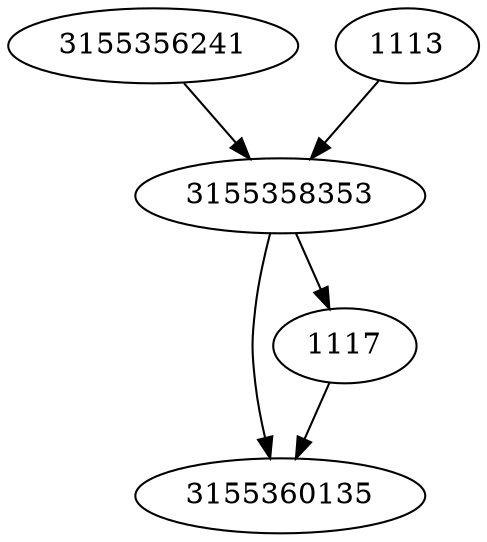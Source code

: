 strict digraph  {
3155360135;
3155356241;
3155358353;
1113;
1117;
3155356241 -> 3155358353;
3155358353 -> 3155360135;
3155358353 -> 1117;
1113 -> 3155358353;
1117 -> 3155360135;
}
